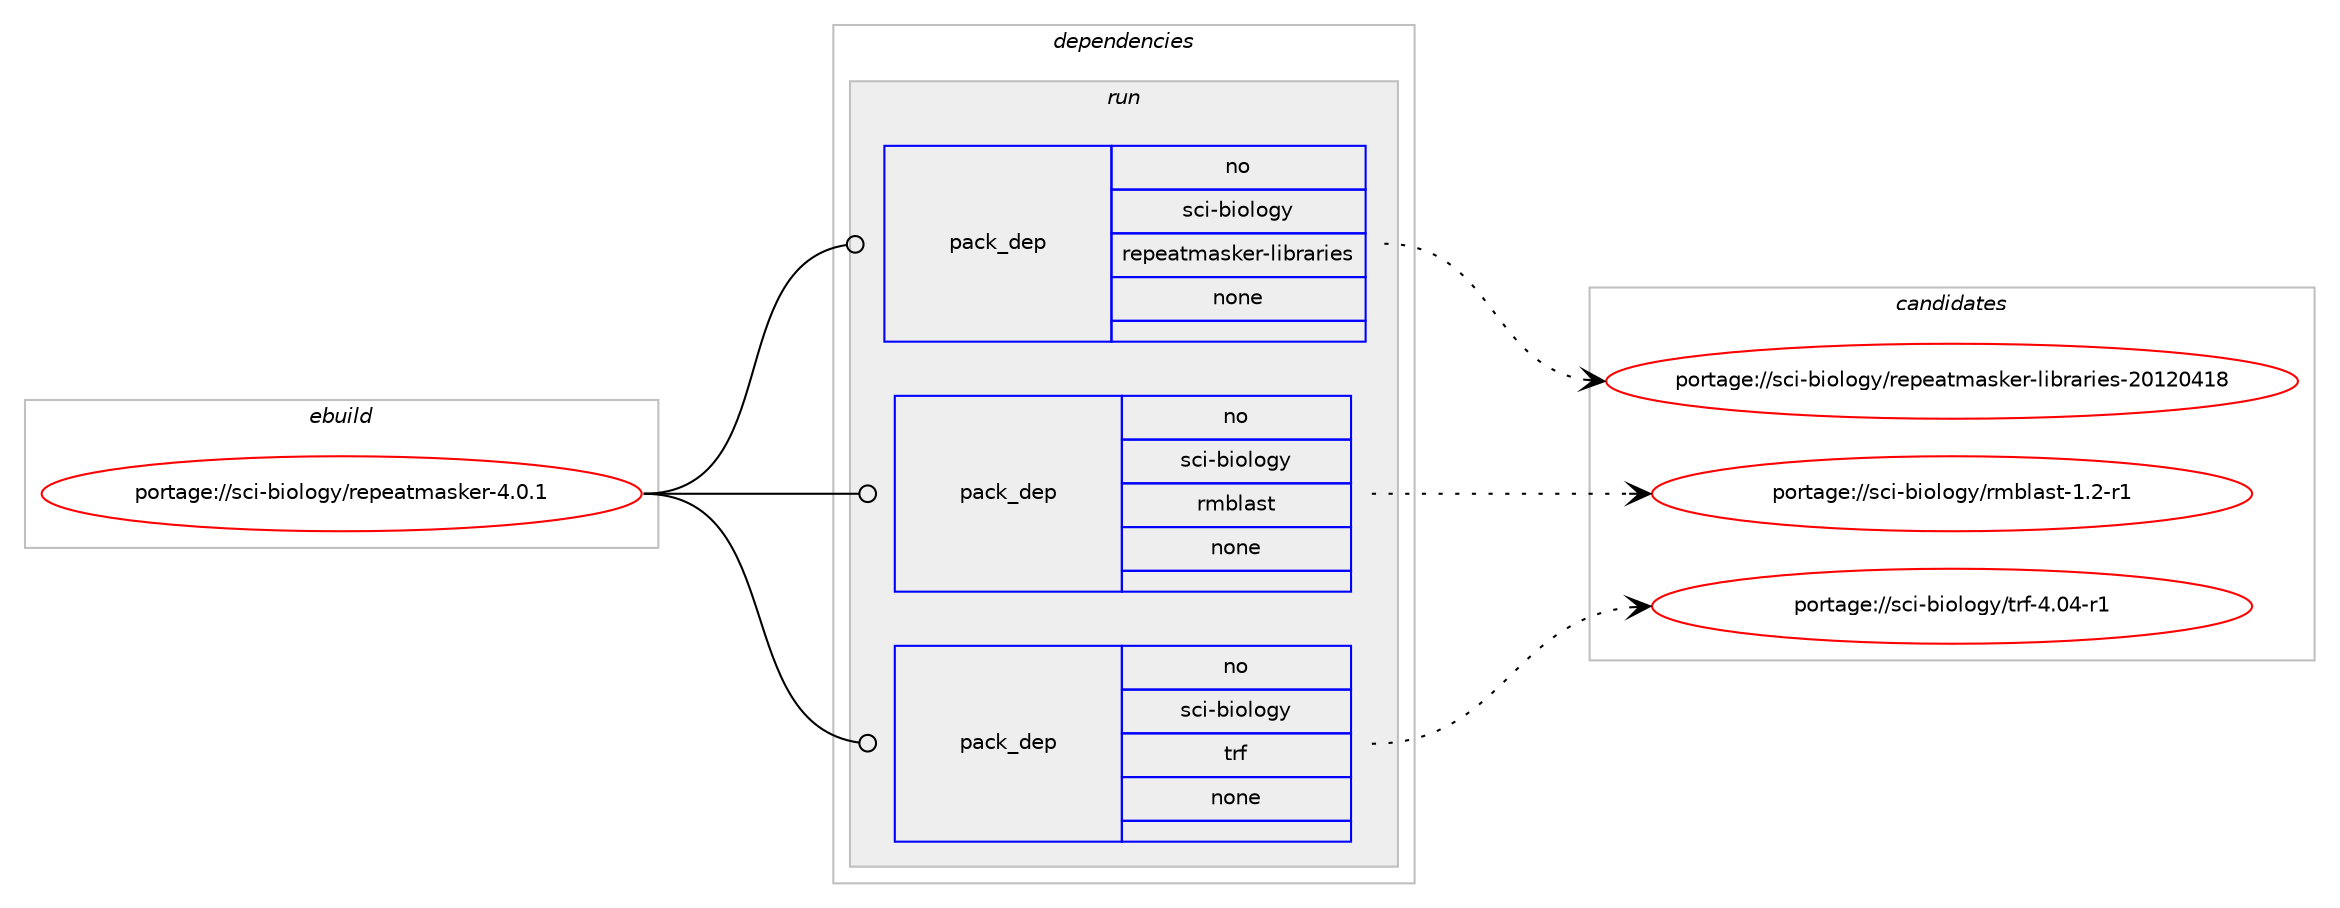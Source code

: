 digraph prolog {

# *************
# Graph options
# *************

newrank=true;
concentrate=true;
compound=true;
graph [rankdir=LR,fontname=Helvetica,fontsize=10,ranksep=1.5];#, ranksep=2.5, nodesep=0.2];
edge  [arrowhead=vee];
node  [fontname=Helvetica,fontsize=10];

# **********
# The ebuild
# **********

subgraph cluster_leftcol {
color=gray;
rank=same;
label=<<i>ebuild</i>>;
id [label="portage://sci-biology/repeatmasker-4.0.1", color=red, width=4, href="../sci-biology/repeatmasker-4.0.1.svg"];
}

# ****************
# The dependencies
# ****************

subgraph cluster_midcol {
color=gray;
label=<<i>dependencies</i>>;
subgraph cluster_compile {
fillcolor="#eeeeee";
style=filled;
label=<<i>compile</i>>;
}
subgraph cluster_compileandrun {
fillcolor="#eeeeee";
style=filled;
label=<<i>compile and run</i>>;
}
subgraph cluster_run {
fillcolor="#eeeeee";
style=filled;
label=<<i>run</i>>;
subgraph pack2944 {
dependency3523 [label=<<TABLE BORDER="0" CELLBORDER="1" CELLSPACING="0" CELLPADDING="4" WIDTH="220"><TR><TD ROWSPAN="6" CELLPADDING="30">pack_dep</TD></TR><TR><TD WIDTH="110">no</TD></TR><TR><TD>sci-biology</TD></TR><TR><TD>repeatmasker-libraries</TD></TR><TR><TD>none</TD></TR><TR><TD></TD></TR></TABLE>>, shape=none, color=blue];
}
id:e -> dependency3523:w [weight=20,style="solid",arrowhead="odot"];
subgraph pack2945 {
dependency3524 [label=<<TABLE BORDER="0" CELLBORDER="1" CELLSPACING="0" CELLPADDING="4" WIDTH="220"><TR><TD ROWSPAN="6" CELLPADDING="30">pack_dep</TD></TR><TR><TD WIDTH="110">no</TD></TR><TR><TD>sci-biology</TD></TR><TR><TD>rmblast</TD></TR><TR><TD>none</TD></TR><TR><TD></TD></TR></TABLE>>, shape=none, color=blue];
}
id:e -> dependency3524:w [weight=20,style="solid",arrowhead="odot"];
subgraph pack2946 {
dependency3525 [label=<<TABLE BORDER="0" CELLBORDER="1" CELLSPACING="0" CELLPADDING="4" WIDTH="220"><TR><TD ROWSPAN="6" CELLPADDING="30">pack_dep</TD></TR><TR><TD WIDTH="110">no</TD></TR><TR><TD>sci-biology</TD></TR><TR><TD>trf</TD></TR><TR><TD>none</TD></TR><TR><TD></TD></TR></TABLE>>, shape=none, color=blue];
}
id:e -> dependency3525:w [weight=20,style="solid",arrowhead="odot"];
}
}

# **************
# The candidates
# **************

subgraph cluster_choices {
rank=same;
color=gray;
label=<<i>candidates</i>>;

subgraph choice2944 {
color=black;
nodesep=1;
choice115991054598105111108111103121471141011121019711610997115107101114451081059811497114105101115455048495048524956 [label="portage://sci-biology/repeatmasker-libraries-20120418", color=red, width=4,href="../sci-biology/repeatmasker-libraries-20120418.svg"];
dependency3523:e -> choice115991054598105111108111103121471141011121019711610997115107101114451081059811497114105101115455048495048524956:w [style=dotted,weight="100"];
}
subgraph choice2945 {
color=black;
nodesep=1;
choice115991054598105111108111103121471141099810897115116454946504511449 [label="portage://sci-biology/rmblast-1.2-r1", color=red, width=4,href="../sci-biology/rmblast-1.2-r1.svg"];
dependency3524:e -> choice115991054598105111108111103121471141099810897115116454946504511449:w [style=dotted,weight="100"];
}
subgraph choice2946 {
color=black;
nodesep=1;
choice1159910545981051111081111031214711611410245524648524511449 [label="portage://sci-biology/trf-4.04-r1", color=red, width=4,href="../sci-biology/trf-4.04-r1.svg"];
dependency3525:e -> choice1159910545981051111081111031214711611410245524648524511449:w [style=dotted,weight="100"];
}
}

}
